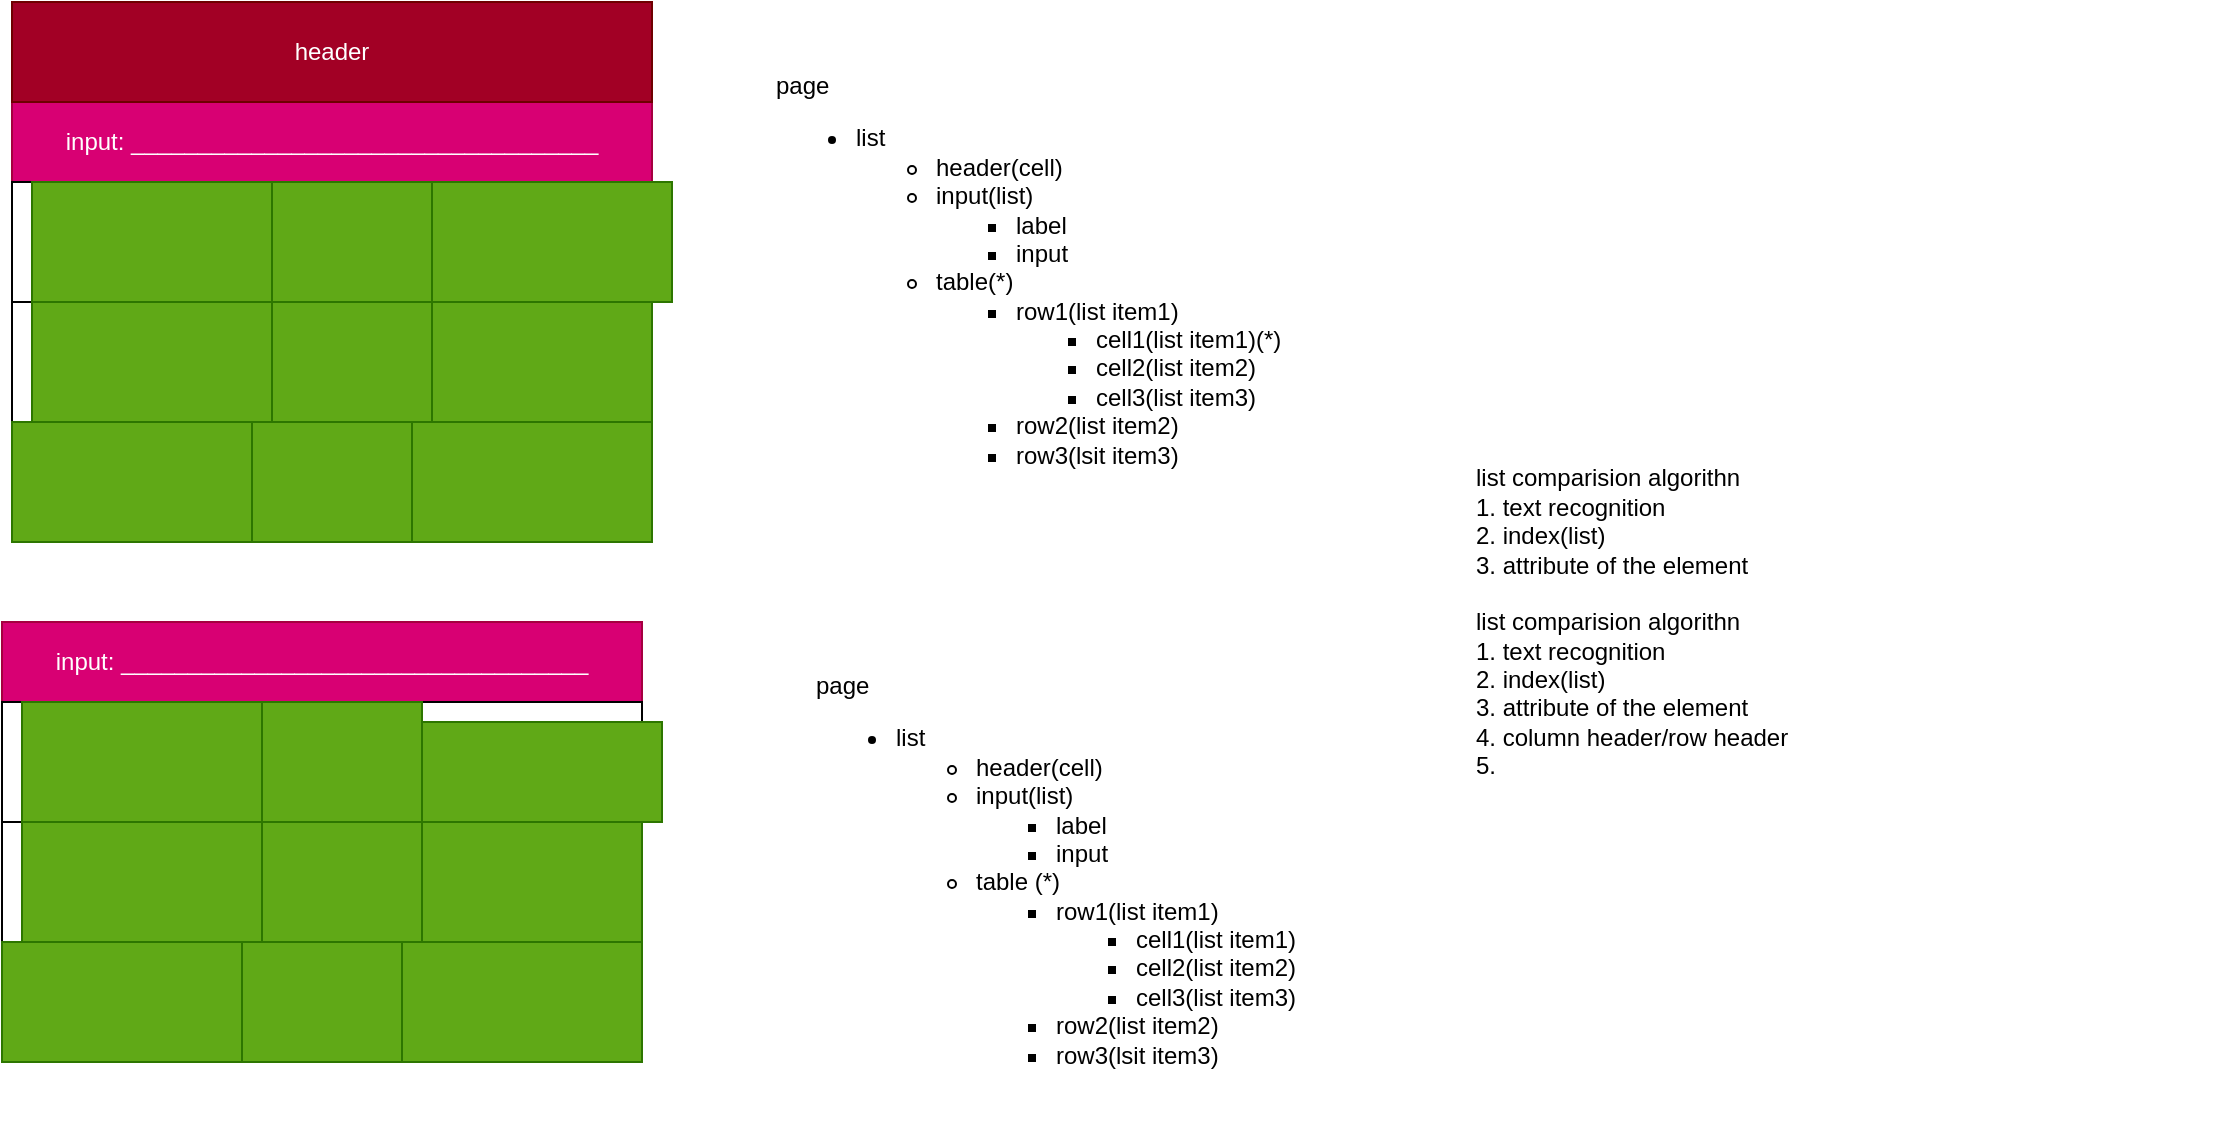 <mxfile>
    <diagram id="88YR0R6kxdhXXs-r-STD" name="Page-1">
        <mxGraphModel dx="1146" dy="387" grid="1" gridSize="10" guides="1" tooltips="1" connect="1" arrows="1" fold="1" page="1" pageScale="1" pageWidth="850" pageHeight="1100" math="0" shadow="0">
            <root>
                <mxCell id="0"/>
                <mxCell id="1" parent="0"/>
                <mxCell id="2" value="input: ___________________________________" style="rounded=0;whiteSpace=wrap;html=1;fillColor=#d80073;fontColor=#ffffff;strokeColor=#A50040;" parent="1" vertex="1">
                    <mxGeometry x="110" y="60" width="320" height="40" as="geometry"/>
                </mxCell>
                <mxCell id="3" value="header" style="rounded=0;whiteSpace=wrap;html=1;fillColor=#a20025;fontColor=#ffffff;strokeColor=#6F0000;" parent="1" vertex="1">
                    <mxGeometry x="110" y="10" width="320" height="50" as="geometry"/>
                </mxCell>
                <mxCell id="4" value="" style="rounded=0;whiteSpace=wrap;html=1;" parent="1" vertex="1">
                    <mxGeometry x="110" y="100" width="120" height="60" as="geometry"/>
                </mxCell>
                <mxCell id="6" value="" style="rounded=0;whiteSpace=wrap;html=1;" parent="1" vertex="1">
                    <mxGeometry x="310" y="100" width="120" height="60" as="geometry"/>
                </mxCell>
                <mxCell id="7" value="" style="rounded=0;whiteSpace=wrap;html=1;" parent="1" vertex="1">
                    <mxGeometry x="230" y="100" width="80" height="60" as="geometry"/>
                </mxCell>
                <mxCell id="8" value="" style="rounded=0;whiteSpace=wrap;html=1;" parent="1" vertex="1">
                    <mxGeometry x="110" y="160" width="120" height="60" as="geometry"/>
                </mxCell>
                <mxCell id="9" value="" style="rounded=0;whiteSpace=wrap;html=1;fillColor=#60a917;fontColor=#ffffff;strokeColor=#2D7600;" parent="1" vertex="1">
                    <mxGeometry x="310" y="160" width="120" height="60" as="geometry"/>
                </mxCell>
                <mxCell id="10" value="" style="rounded=0;whiteSpace=wrap;html=1;" parent="1" vertex="1">
                    <mxGeometry x="230" y="160" width="80" height="60" as="geometry"/>
                </mxCell>
                <mxCell id="11" value="" style="rounded=0;whiteSpace=wrap;html=1;fillColor=#60a917;fontColor=#ffffff;strokeColor=#2D7600;" parent="1" vertex="1">
                    <mxGeometry x="110" y="220" width="120" height="60" as="geometry"/>
                </mxCell>
                <mxCell id="12" value="" style="rounded=0;whiteSpace=wrap;html=1;fillColor=#60a917;fontColor=#ffffff;strokeColor=#2D7600;" parent="1" vertex="1">
                    <mxGeometry x="310" y="220" width="120" height="60" as="geometry"/>
                </mxCell>
                <mxCell id="13" value="" style="rounded=0;whiteSpace=wrap;html=1;fillColor=#60a917;fontColor=#ffffff;strokeColor=#2D7600;" parent="1" vertex="1">
                    <mxGeometry x="230" y="220" width="80" height="60" as="geometry"/>
                </mxCell>
                <mxCell id="14" value="" style="rounded=0;whiteSpace=wrap;html=1;fillColor=#60a917;fontColor=#ffffff;strokeColor=#2D7600;" parent="1" vertex="1">
                    <mxGeometry x="120" y="100" width="120" height="60" as="geometry"/>
                </mxCell>
                <mxCell id="15" value="" style="rounded=0;whiteSpace=wrap;html=1;fillColor=#60a917;fontColor=#ffffff;strokeColor=#2D7600;" parent="1" vertex="1">
                    <mxGeometry x="240" y="100" width="80" height="60" as="geometry"/>
                </mxCell>
                <mxCell id="16" value="" style="rounded=0;whiteSpace=wrap;html=1;fillColor=#60a917;fontColor=#ffffff;strokeColor=#2D7600;" parent="1" vertex="1">
                    <mxGeometry x="320" y="100" width="120" height="60" as="geometry"/>
                </mxCell>
                <mxCell id="17" value="" style="rounded=0;whiteSpace=wrap;html=1;fillColor=#60a917;fontColor=#ffffff;strokeColor=#2D7600;" parent="1" vertex="1">
                    <mxGeometry x="120" y="160" width="120" height="60" as="geometry"/>
                </mxCell>
                <mxCell id="18" value="" style="rounded=0;whiteSpace=wrap;html=1;fillColor=#60a917;fontColor=#ffffff;strokeColor=#2D7600;" parent="1" vertex="1">
                    <mxGeometry x="240" y="160" width="80" height="60" as="geometry"/>
                </mxCell>
                <mxCell id="19" value="page&lt;br&gt;&lt;ul&gt;&lt;li&gt;list&lt;/li&gt;&lt;ul&gt;&lt;li&gt;header(cell)&lt;/li&gt;&lt;li&gt;input(list)&lt;/li&gt;&lt;ul&gt;&lt;li&gt;label&lt;/li&gt;&lt;li&gt;input&lt;/li&gt;&lt;/ul&gt;&lt;li&gt;table(*)&lt;/li&gt;&lt;ul&gt;&lt;li&gt;row1(list item1)&lt;/li&gt;&lt;ul&gt;&lt;li&gt;cell1(list item1)(*)&lt;/li&gt;&lt;li&gt;cell2(list item2)&lt;/li&gt;&lt;li&gt;cell3(list item3)&lt;/li&gt;&lt;/ul&gt;&lt;li&gt;row2(list item2)&lt;/li&gt;&lt;li&gt;row3(lsit item3)&lt;/li&gt;&lt;/ul&gt;&lt;/ul&gt;&lt;/ul&gt;" style="text;html=1;strokeColor=none;fillColor=none;align=left;verticalAlign=middle;whiteSpace=wrap;rounded=0;" parent="1" vertex="1">
                    <mxGeometry x="490" y="30" width="370" height="240" as="geometry"/>
                </mxCell>
                <mxCell id="20" value="input: ___________________________________" style="rounded=0;whiteSpace=wrap;html=1;fillColor=#d80073;fontColor=#ffffff;strokeColor=#A50040;" parent="1" vertex="1">
                    <mxGeometry x="105" y="320" width="320" height="40" as="geometry"/>
                </mxCell>
                <mxCell id="21" value="" style="rounded=0;whiteSpace=wrap;html=1;" parent="1" vertex="1">
                    <mxGeometry x="105" y="360" width="120" height="60" as="geometry"/>
                </mxCell>
                <mxCell id="22" value="" style="rounded=0;whiteSpace=wrap;html=1;" parent="1" vertex="1">
                    <mxGeometry x="305" y="360" width="120" height="60" as="geometry"/>
                </mxCell>
                <mxCell id="23" value="" style="rounded=0;whiteSpace=wrap;html=1;" parent="1" vertex="1">
                    <mxGeometry x="225" y="360" width="80" height="60" as="geometry"/>
                </mxCell>
                <mxCell id="24" value="" style="rounded=0;whiteSpace=wrap;html=1;" parent="1" vertex="1">
                    <mxGeometry x="105" y="420" width="120" height="60" as="geometry"/>
                </mxCell>
                <mxCell id="25" value="" style="rounded=0;whiteSpace=wrap;html=1;fillColor=#60a917;fontColor=#ffffff;strokeColor=#2D7600;" parent="1" vertex="1">
                    <mxGeometry x="305" y="420" width="120" height="60" as="geometry"/>
                </mxCell>
                <mxCell id="26" value="" style="rounded=0;whiteSpace=wrap;html=1;" parent="1" vertex="1">
                    <mxGeometry x="225" y="420" width="80" height="60" as="geometry"/>
                </mxCell>
                <mxCell id="27" value="" style="rounded=0;whiteSpace=wrap;html=1;fillColor=#60a917;fontColor=#ffffff;strokeColor=#2D7600;" parent="1" vertex="1">
                    <mxGeometry x="105" y="480" width="120" height="60" as="geometry"/>
                </mxCell>
                <mxCell id="28" value="" style="rounded=0;whiteSpace=wrap;html=1;fillColor=#60a917;fontColor=#ffffff;strokeColor=#2D7600;" parent="1" vertex="1">
                    <mxGeometry x="305" y="480" width="120" height="60" as="geometry"/>
                </mxCell>
                <mxCell id="29" value="" style="rounded=0;whiteSpace=wrap;html=1;fillColor=#60a917;fontColor=#ffffff;strokeColor=#2D7600;" parent="1" vertex="1">
                    <mxGeometry x="225" y="480" width="80" height="60" as="geometry"/>
                </mxCell>
                <mxCell id="30" value="" style="rounded=0;whiteSpace=wrap;html=1;fillColor=#60a917;fontColor=#ffffff;strokeColor=#2D7600;" parent="1" vertex="1">
                    <mxGeometry x="115" y="360" width="120" height="60" as="geometry"/>
                </mxCell>
                <mxCell id="31" value="" style="rounded=0;whiteSpace=wrap;html=1;fillColor=#60a917;fontColor=#ffffff;strokeColor=#2D7600;" parent="1" vertex="1">
                    <mxGeometry x="235" y="360" width="80" height="60" as="geometry"/>
                </mxCell>
                <mxCell id="32" value="" style="rounded=0;whiteSpace=wrap;html=1;fillColor=#60a917;fontColor=#ffffff;strokeColor=#2D7600;" parent="1" vertex="1">
                    <mxGeometry x="315" y="370" width="120" height="50" as="geometry"/>
                </mxCell>
                <mxCell id="33" value="" style="rounded=0;whiteSpace=wrap;html=1;fillColor=#60a917;fontColor=#ffffff;strokeColor=#2D7600;" parent="1" vertex="1">
                    <mxGeometry x="115" y="420" width="120" height="60" as="geometry"/>
                </mxCell>
                <mxCell id="34" value="" style="rounded=0;whiteSpace=wrap;html=1;fillColor=#60a917;fontColor=#ffffff;strokeColor=#2D7600;" parent="1" vertex="1">
                    <mxGeometry x="235" y="420" width="80" height="60" as="geometry"/>
                </mxCell>
                <mxCell id="35" value="page&lt;br&gt;&lt;ul&gt;&lt;li&gt;list&lt;/li&gt;&lt;ul&gt;&lt;li&gt;header(cell)&lt;/li&gt;&lt;li&gt;input(list)&lt;/li&gt;&lt;ul&gt;&lt;li&gt;label&lt;/li&gt;&lt;li&gt;input&lt;/li&gt;&lt;/ul&gt;&lt;li&gt;table (*)&lt;/li&gt;&lt;ul&gt;&lt;li&gt;row1(list item1)&lt;/li&gt;&lt;ul&gt;&lt;li&gt;cell1(list item1)&lt;/li&gt;&lt;li&gt;cell2(list item2)&lt;/li&gt;&lt;li&gt;cell3(list item3)&lt;/li&gt;&lt;/ul&gt;&lt;li&gt;row2(list item2)&lt;/li&gt;&lt;li&gt;row3(lsit item3)&lt;/li&gt;&lt;/ul&gt;&lt;/ul&gt;&lt;/ul&gt;" style="text;html=1;strokeColor=none;fillColor=none;align=left;verticalAlign=middle;whiteSpace=wrap;rounded=0;" parent="1" vertex="1">
                    <mxGeometry x="510" y="330" width="370" height="240" as="geometry"/>
                </mxCell>
                <mxCell id="36" value="list comparision algorithn&lt;br&gt;1. text recognition&lt;br&gt;2. index(list)&lt;br&gt;3. attribute of the element&lt;br&gt;&lt;br&gt;list comparision algorithn&lt;br&gt;1. text recognition&lt;br&gt;2. index(list)&lt;br&gt;3. attribute of the element&lt;br&gt;4. column header/row header&lt;br&gt;5.&amp;nbsp;" style="text;html=1;strokeColor=none;fillColor=none;align=left;verticalAlign=middle;whiteSpace=wrap;rounded=0;" parent="1" vertex="1">
                    <mxGeometry x="840" y="200" width="370" height="240" as="geometry"/>
                </mxCell>
            </root>
        </mxGraphModel>
    </diagram>
    <diagram id="9-M-ORfNdmTZtT_QpnUW" name="Page-2">
        <mxGraphModel dx="1943" dy="555" grid="1" gridSize="10" guides="1" tooltips="1" connect="1" arrows="1" fold="1" page="1" pageScale="1" pageWidth="850" pageHeight="1100" math="0" shadow="0">
            <root>
                <mxCell id="lLuDuMJhZ7pf4_poO4zW-0"/>
                <mxCell id="lLuDuMJhZ7pf4_poO4zW-1" parent="lLuDuMJhZ7pf4_poO4zW-0"/>
                <mxCell id="lLuDuMJhZ7pf4_poO4zW-2" value="input: ___________________________________" style="rounded=0;whiteSpace=wrap;html=1;fillColor=#d80073;fontColor=#ffffff;strokeColor=#A50040;" vertex="1" parent="lLuDuMJhZ7pf4_poO4zW-1">
                    <mxGeometry x="110" y="160" width="320" height="40" as="geometry"/>
                </mxCell>
                <mxCell id="lLuDuMJhZ7pf4_poO4zW-3" value="header" style="rounded=0;whiteSpace=wrap;html=1;fillColor=#a20025;fontColor=#ffffff;strokeColor=#6F0000;" vertex="1" parent="lLuDuMJhZ7pf4_poO4zW-1">
                    <mxGeometry x="110" y="110" width="320" height="50" as="geometry"/>
                </mxCell>
                <mxCell id="lLuDuMJhZ7pf4_poO4zW-4" value="" style="rounded=0;whiteSpace=wrap;html=1;" vertex="1" parent="lLuDuMJhZ7pf4_poO4zW-1">
                    <mxGeometry x="110" y="200" width="120" height="60" as="geometry"/>
                </mxCell>
                <mxCell id="lLuDuMJhZ7pf4_poO4zW-5" value="" style="rounded=0;whiteSpace=wrap;html=1;" vertex="1" parent="lLuDuMJhZ7pf4_poO4zW-1">
                    <mxGeometry x="310" y="200" width="120" height="60" as="geometry"/>
                </mxCell>
                <mxCell id="lLuDuMJhZ7pf4_poO4zW-6" value="" style="rounded=0;whiteSpace=wrap;html=1;" vertex="1" parent="lLuDuMJhZ7pf4_poO4zW-1">
                    <mxGeometry x="230" y="200" width="80" height="60" as="geometry"/>
                </mxCell>
                <mxCell id="lLuDuMJhZ7pf4_poO4zW-7" value="" style="rounded=0;whiteSpace=wrap;html=1;" vertex="1" parent="lLuDuMJhZ7pf4_poO4zW-1">
                    <mxGeometry x="110" y="260" width="120" height="60" as="geometry"/>
                </mxCell>
                <mxCell id="lLuDuMJhZ7pf4_poO4zW-8" value="" style="rounded=0;whiteSpace=wrap;html=1;fillColor=#60a917;fontColor=#ffffff;strokeColor=#2D7600;" vertex="1" parent="lLuDuMJhZ7pf4_poO4zW-1">
                    <mxGeometry x="310" y="260" width="120" height="60" as="geometry"/>
                </mxCell>
                <mxCell id="lLuDuMJhZ7pf4_poO4zW-9" value="" style="rounded=0;whiteSpace=wrap;html=1;" vertex="1" parent="lLuDuMJhZ7pf4_poO4zW-1">
                    <mxGeometry x="230" y="260" width="80" height="60" as="geometry"/>
                </mxCell>
                <mxCell id="lLuDuMJhZ7pf4_poO4zW-10" value="" style="rounded=0;whiteSpace=wrap;html=1;fillColor=#60a917;fontColor=#ffffff;strokeColor=#2D7600;" vertex="1" parent="lLuDuMJhZ7pf4_poO4zW-1">
                    <mxGeometry x="110" y="320" width="120" height="60" as="geometry"/>
                </mxCell>
                <mxCell id="lLuDuMJhZ7pf4_poO4zW-11" value="" style="rounded=0;whiteSpace=wrap;html=1;fillColor=#60a917;fontColor=#ffffff;strokeColor=#2D7600;" vertex="1" parent="lLuDuMJhZ7pf4_poO4zW-1">
                    <mxGeometry x="310" y="320" width="120" height="60" as="geometry"/>
                </mxCell>
                <mxCell id="lLuDuMJhZ7pf4_poO4zW-12" value="" style="rounded=0;whiteSpace=wrap;html=1;fillColor=#60a917;fontColor=#ffffff;strokeColor=#2D7600;" vertex="1" parent="lLuDuMJhZ7pf4_poO4zW-1">
                    <mxGeometry x="230" y="320" width="80" height="60" as="geometry"/>
                </mxCell>
                <mxCell id="lLuDuMJhZ7pf4_poO4zW-13" value="" style="rounded=0;whiteSpace=wrap;html=1;fillColor=#60a917;fontColor=#ffffff;strokeColor=#2D7600;" vertex="1" parent="lLuDuMJhZ7pf4_poO4zW-1">
                    <mxGeometry x="120" y="200" width="120" height="60" as="geometry"/>
                </mxCell>
                <mxCell id="lLuDuMJhZ7pf4_poO4zW-14" value="" style="rounded=0;whiteSpace=wrap;html=1;fillColor=#60a917;fontColor=#ffffff;strokeColor=#2D7600;" vertex="1" parent="lLuDuMJhZ7pf4_poO4zW-1">
                    <mxGeometry x="240" y="200" width="80" height="60" as="geometry"/>
                </mxCell>
                <mxCell id="lLuDuMJhZ7pf4_poO4zW-15" value="" style="rounded=0;whiteSpace=wrap;html=1;fillColor=#60a917;fontColor=#ffffff;strokeColor=#2D7600;" vertex="1" parent="lLuDuMJhZ7pf4_poO4zW-1">
                    <mxGeometry x="320" y="200" width="120" height="60" as="geometry"/>
                </mxCell>
                <mxCell id="lLuDuMJhZ7pf4_poO4zW-16" value="" style="rounded=0;whiteSpace=wrap;html=1;fillColor=#60a917;fontColor=#ffffff;strokeColor=#2D7600;" vertex="1" parent="lLuDuMJhZ7pf4_poO4zW-1">
                    <mxGeometry x="120" y="260" width="120" height="60" as="geometry"/>
                </mxCell>
                <mxCell id="lLuDuMJhZ7pf4_poO4zW-17" value="" style="rounded=0;whiteSpace=wrap;html=1;fillColor=#0050ef;fontColor=#ffffff;strokeColor=#001DBC;" vertex="1" parent="lLuDuMJhZ7pf4_poO4zW-1">
                    <mxGeometry x="240" y="260" width="80" height="60" as="geometry"/>
                </mxCell>
                <mxCell id="lLuDuMJhZ7pf4_poO4zW-18" value="Page Headline" style="rounded=0;whiteSpace=wrap;html=1;" vertex="1" parent="lLuDuMJhZ7pf4_poO4zW-1">
                    <mxGeometry x="150" y="10" width="210" height="60" as="geometry"/>
                </mxCell>
                <mxCell id="lLuDuMJhZ7pf4_poO4zW-19" value="Next Button" style="rounded=0;whiteSpace=wrap;html=1;" vertex="1" parent="lLuDuMJhZ7pf4_poO4zW-1">
                    <mxGeometry x="290" y="420" width="120" height="60" as="geometry"/>
                </mxCell>
                <mxCell id="lLuDuMJhZ7pf4_poO4zW-20" value="Prev Button" style="rounded=0;whiteSpace=wrap;html=1;" vertex="1" parent="lLuDuMJhZ7pf4_poO4zW-1">
                    <mxGeometry x="120" y="420" width="120" height="60" as="geometry"/>
                </mxCell>
                <mxCell id="lLuDuMJhZ7pf4_poO4zW-21" value="divide element sinto 3 categories:&lt;br&gt;1. list&lt;br&gt;2. table&lt;br&gt;3. independent element" style="text;html=1;strokeColor=none;fillColor=none;align=center;verticalAlign=middle;whiteSpace=wrap;rounded=0;" vertex="1" parent="lLuDuMJhZ7pf4_poO4zW-1">
                    <mxGeometry x="580" y="40" width="210" height="110" as="geometry"/>
                </mxCell>
                <mxCell id="lLuDuMJhZ7pf4_poO4zW-22" value="indpendent element" style="text;html=1;strokeColor=none;fillColor=none;align=center;verticalAlign=middle;whiteSpace=wrap;rounded=0;" vertex="1" parent="lLuDuMJhZ7pf4_poO4zW-1">
                    <mxGeometry y="40" width="60" height="30" as="geometry"/>
                </mxCell>
                <mxCell id="lLuDuMJhZ7pf4_poO4zW-23" value="table" style="text;html=1;strokeColor=none;fillColor=none;align=center;verticalAlign=middle;whiteSpace=wrap;rounded=0;" vertex="1" parent="lLuDuMJhZ7pf4_poO4zW-1">
                    <mxGeometry x="-20" y="200" width="60" height="30" as="geometry"/>
                </mxCell>
                <mxCell id="lLuDuMJhZ7pf4_poO4zW-24" value="list" style="text;html=1;strokeColor=none;fillColor=none;align=center;verticalAlign=middle;whiteSpace=wrap;rounded=0;" vertex="1" parent="lLuDuMJhZ7pf4_poO4zW-1">
                    <mxGeometry x="-20" y="435" width="60" height="30" as="geometry"/>
                </mxCell>
                <mxCell id="lLuDuMJhZ7pf4_poO4zW-25" value="input: ___________________________________" style="rounded=0;whiteSpace=wrap;html=1;fillColor=#d80073;fontColor=#ffffff;strokeColor=#A50040;" vertex="1" parent="lLuDuMJhZ7pf4_poO4zW-1">
                    <mxGeometry x="1040" y="180" width="320" height="40" as="geometry"/>
                </mxCell>
                <mxCell id="lLuDuMJhZ7pf4_poO4zW-26" value="header" style="rounded=0;whiteSpace=wrap;html=1;fillColor=#a20025;fontColor=#ffffff;strokeColor=#6F0000;" vertex="1" parent="lLuDuMJhZ7pf4_poO4zW-1">
                    <mxGeometry x="1040" y="130" width="320" height="50" as="geometry"/>
                </mxCell>
                <mxCell id="lLuDuMJhZ7pf4_poO4zW-27" value="" style="rounded=0;whiteSpace=wrap;html=1;" vertex="1" parent="lLuDuMJhZ7pf4_poO4zW-1">
                    <mxGeometry x="1040" y="220" width="120" height="60" as="geometry"/>
                </mxCell>
                <mxCell id="lLuDuMJhZ7pf4_poO4zW-28" value="" style="rounded=0;whiteSpace=wrap;html=1;" vertex="1" parent="lLuDuMJhZ7pf4_poO4zW-1">
                    <mxGeometry x="1240" y="220" width="120" height="60" as="geometry"/>
                </mxCell>
                <mxCell id="lLuDuMJhZ7pf4_poO4zW-29" value="" style="rounded=0;whiteSpace=wrap;html=1;" vertex="1" parent="lLuDuMJhZ7pf4_poO4zW-1">
                    <mxGeometry x="1160" y="220" width="80" height="60" as="geometry"/>
                </mxCell>
                <mxCell id="lLuDuMJhZ7pf4_poO4zW-30" value="" style="rounded=0;whiteSpace=wrap;html=1;" vertex="1" parent="lLuDuMJhZ7pf4_poO4zW-1">
                    <mxGeometry x="1040" y="280" width="120" height="60" as="geometry"/>
                </mxCell>
                <mxCell id="lLuDuMJhZ7pf4_poO4zW-31" value="" style="rounded=0;whiteSpace=wrap;html=1;fillColor=#60a917;fontColor=#ffffff;strokeColor=#2D7600;" vertex="1" parent="lLuDuMJhZ7pf4_poO4zW-1">
                    <mxGeometry x="1240" y="280" width="120" height="60" as="geometry"/>
                </mxCell>
                <mxCell id="lLuDuMJhZ7pf4_poO4zW-32" value="" style="rounded=0;whiteSpace=wrap;html=1;" vertex="1" parent="lLuDuMJhZ7pf4_poO4zW-1">
                    <mxGeometry x="1160" y="280" width="80" height="60" as="geometry"/>
                </mxCell>
                <mxCell id="lLuDuMJhZ7pf4_poO4zW-33" value="" style="rounded=0;whiteSpace=wrap;html=1;fillColor=#60a917;fontColor=#ffffff;strokeColor=#2D7600;" vertex="1" parent="lLuDuMJhZ7pf4_poO4zW-1">
                    <mxGeometry x="1040" y="340" width="120" height="60" as="geometry"/>
                </mxCell>
                <mxCell id="lLuDuMJhZ7pf4_poO4zW-34" value="" style="rounded=0;whiteSpace=wrap;html=1;fillColor=#60a917;fontColor=#ffffff;strokeColor=#2D7600;" vertex="1" parent="lLuDuMJhZ7pf4_poO4zW-1">
                    <mxGeometry x="1240" y="340" width="120" height="60" as="geometry"/>
                </mxCell>
                <mxCell id="lLuDuMJhZ7pf4_poO4zW-35" value="" style="rounded=0;whiteSpace=wrap;html=1;fillColor=#60a917;fontColor=#ffffff;strokeColor=#2D7600;" vertex="1" parent="lLuDuMJhZ7pf4_poO4zW-1">
                    <mxGeometry x="1160" y="340" width="80" height="60" as="geometry"/>
                </mxCell>
                <mxCell id="lLuDuMJhZ7pf4_poO4zW-36" value="" style="rounded=0;whiteSpace=wrap;html=1;fillColor=#60a917;fontColor=#ffffff;strokeColor=#2D7600;" vertex="1" parent="lLuDuMJhZ7pf4_poO4zW-1">
                    <mxGeometry x="1050" y="220" width="120" height="60" as="geometry"/>
                </mxCell>
                <mxCell id="lLuDuMJhZ7pf4_poO4zW-37" value="" style="rounded=0;whiteSpace=wrap;html=1;fillColor=#60a917;fontColor=#ffffff;strokeColor=#2D7600;" vertex="1" parent="lLuDuMJhZ7pf4_poO4zW-1">
                    <mxGeometry x="1170" y="220" width="80" height="60" as="geometry"/>
                </mxCell>
                <mxCell id="lLuDuMJhZ7pf4_poO4zW-38" value="" style="rounded=0;whiteSpace=wrap;html=1;fillColor=#60a917;fontColor=#ffffff;strokeColor=#2D7600;" vertex="1" parent="lLuDuMJhZ7pf4_poO4zW-1">
                    <mxGeometry x="1250" y="220" width="120" height="60" as="geometry"/>
                </mxCell>
                <mxCell id="lLuDuMJhZ7pf4_poO4zW-39" value="" style="rounded=0;whiteSpace=wrap;html=1;fillColor=#60a917;fontColor=#ffffff;strokeColor=#2D7600;" vertex="1" parent="lLuDuMJhZ7pf4_poO4zW-1">
                    <mxGeometry x="1050" y="280" width="120" height="60" as="geometry"/>
                </mxCell>
                <mxCell id="lLuDuMJhZ7pf4_poO4zW-40" value="1. apple&lt;br&gt;2. pear&lt;br&gt;3. orange" style="rounded=0;whiteSpace=wrap;html=1;fillColor=#0050ef;fontColor=#ffffff;strokeColor=#001DBC;" vertex="1" parent="lLuDuMJhZ7pf4_poO4zW-1">
                    <mxGeometry x="1170" y="280" width="80" height="60" as="geometry"/>
                </mxCell>
                <mxCell id="lLuDuMJhZ7pf4_poO4zW-41" value="list&lt;br&gt;* header&lt;br&gt;* input&lt;br&gt;* mixed table itself" style="text;html=1;strokeColor=none;fillColor=none;align=center;verticalAlign=middle;whiteSpace=wrap;rounded=0;" vertex="1" parent="lLuDuMJhZ7pf4_poO4zW-1">
                    <mxGeometry x="1410" y="140" width="170" height="130" as="geometry"/>
                </mxCell>
                <mxCell id="lLuDuMJhZ7pf4_poO4zW-44" value="&amp;lt;h1&amp;gt;header&amp;lt;h1&amp;gt;&lt;br&gt;&amp;lt;div class=table&amp;gt;&amp;lt;/div&amp;gt;&lt;br&gt;&amp;lt;div&amp;gt;Prev Button&amp;lt;/div&amp;gt;&lt;br&gt;&amp;lt;div&amp;gt;Next Button&amp;lt;/div&amp;gt;" style="text;html=1;strokeColor=none;fillColor=none;align=center;verticalAlign=middle;whiteSpace=wrap;rounded=0;" vertex="1" parent="lLuDuMJhZ7pf4_poO4zW-1">
                    <mxGeometry x="620" y="230" width="250" height="250" as="geometry"/>
                </mxCell>
                <mxCell id="lLuDuMJhZ7pf4_poO4zW-45" value="" style="rounded=0;whiteSpace=wrap;html=1;fillColor=#60a917;fontColor=#ffffff;strokeColor=#2D7600;" vertex="1" parent="lLuDuMJhZ7pf4_poO4zW-1">
                    <mxGeometry x="1245" y="670" width="120" height="60" as="geometry"/>
                </mxCell>
                <mxCell id="lLuDuMJhZ7pf4_poO4zW-46" value="" style="rounded=0;whiteSpace=wrap;html=1;fillColor=#60a917;fontColor=#ffffff;strokeColor=#2D7600;" vertex="1" parent="lLuDuMJhZ7pf4_poO4zW-1">
                    <mxGeometry x="1040" y="730" width="130" height="60" as="geometry"/>
                </mxCell>
                <mxCell id="lLuDuMJhZ7pf4_poO4zW-47" value="" style="rounded=0;whiteSpace=wrap;html=1;fillColor=#60a917;fontColor=#ffffff;strokeColor=#2D7600;" vertex="1" parent="lLuDuMJhZ7pf4_poO4zW-1">
                    <mxGeometry x="1245" y="730" width="120" height="60" as="geometry"/>
                </mxCell>
                <mxCell id="lLuDuMJhZ7pf4_poO4zW-48" value="" style="rounded=0;whiteSpace=wrap;html=1;fillColor=#60a917;fontColor=#ffffff;strokeColor=#2D7600;" vertex="1" parent="lLuDuMJhZ7pf4_poO4zW-1">
                    <mxGeometry x="1165" y="730" width="80" height="60" as="geometry"/>
                </mxCell>
                <mxCell id="lLuDuMJhZ7pf4_poO4zW-49" value="" style="rounded=0;whiteSpace=wrap;html=1;fillColor=#60a917;fontColor=#ffffff;strokeColor=#2D7600;" vertex="1" parent="lLuDuMJhZ7pf4_poO4zW-1">
                    <mxGeometry x="1040" y="610" width="130" height="60" as="geometry"/>
                </mxCell>
                <mxCell id="lLuDuMJhZ7pf4_poO4zW-50" value="" style="rounded=0;whiteSpace=wrap;html=1;fillColor=#60a917;fontColor=#ffffff;strokeColor=#2D7600;" vertex="1" parent="lLuDuMJhZ7pf4_poO4zW-1">
                    <mxGeometry x="1165" y="610" width="80" height="60" as="geometry"/>
                </mxCell>
                <mxCell id="lLuDuMJhZ7pf4_poO4zW-51" value="" style="rounded=0;whiteSpace=wrap;html=1;fillColor=#60a917;fontColor=#ffffff;strokeColor=#2D7600;" vertex="1" parent="lLuDuMJhZ7pf4_poO4zW-1">
                    <mxGeometry x="1245" y="610" width="120" height="60" as="geometry"/>
                </mxCell>
                <mxCell id="lLuDuMJhZ7pf4_poO4zW-52" value="" style="rounded=0;whiteSpace=wrap;html=1;fillColor=#60a917;fontColor=#ffffff;strokeColor=#2D7600;" vertex="1" parent="lLuDuMJhZ7pf4_poO4zW-1">
                    <mxGeometry x="1040" y="670" width="130" height="60" as="geometry"/>
                </mxCell>
                <mxCell id="lLuDuMJhZ7pf4_poO4zW-53" value="" style="rounded=0;whiteSpace=wrap;html=1;fillColor=#60a917;fontColor=#ffffff;strokeColor=#2D7600;" vertex="1" parent="lLuDuMJhZ7pf4_poO4zW-1">
                    <mxGeometry x="1165" y="670" width="80" height="60" as="geometry"/>
                </mxCell>
                <mxCell id="lLuDuMJhZ7pf4_poO4zW-54" value="" style="rounded=0;whiteSpace=wrap;html=1;fillColor=#1ba1e2;fontColor=#ffffff;strokeColor=#006EAF;" vertex="1" parent="lLuDuMJhZ7pf4_poO4zW-1">
                    <mxGeometry x="1040" y="570" width="130" height="40" as="geometry"/>
                </mxCell>
                <mxCell id="lLuDuMJhZ7pf4_poO4zW-55" value="" style="rounded=0;whiteSpace=wrap;html=1;fillColor=#1ba1e2;fontColor=#ffffff;strokeColor=#006EAF;" vertex="1" parent="lLuDuMJhZ7pf4_poO4zW-1">
                    <mxGeometry x="1165" y="570" width="80" height="40" as="geometry"/>
                </mxCell>
                <mxCell id="lLuDuMJhZ7pf4_poO4zW-56" value="" style="rounded=0;whiteSpace=wrap;html=1;fillColor=#1ba1e2;fontColor=#ffffff;strokeColor=#006EAF;" vertex="1" parent="lLuDuMJhZ7pf4_poO4zW-1">
                    <mxGeometry x="1245" y="570" width="120" height="40" as="geometry"/>
                </mxCell>
                <mxCell id="lLuDuMJhZ7pf4_poO4zW-57" value="list&lt;br&gt;* header&lt;br&gt;* input&lt;br&gt;* mixed table itself" style="text;html=1;strokeColor=none;fillColor=none;align=center;verticalAlign=middle;whiteSpace=wrap;rounded=0;" vertex="1" parent="lLuDuMJhZ7pf4_poO4zW-1">
                    <mxGeometry x="1430" y="305" width="360" height="195" as="geometry"/>
                </mxCell>
            </root>
        </mxGraphModel>
    </diagram>
</mxfile>